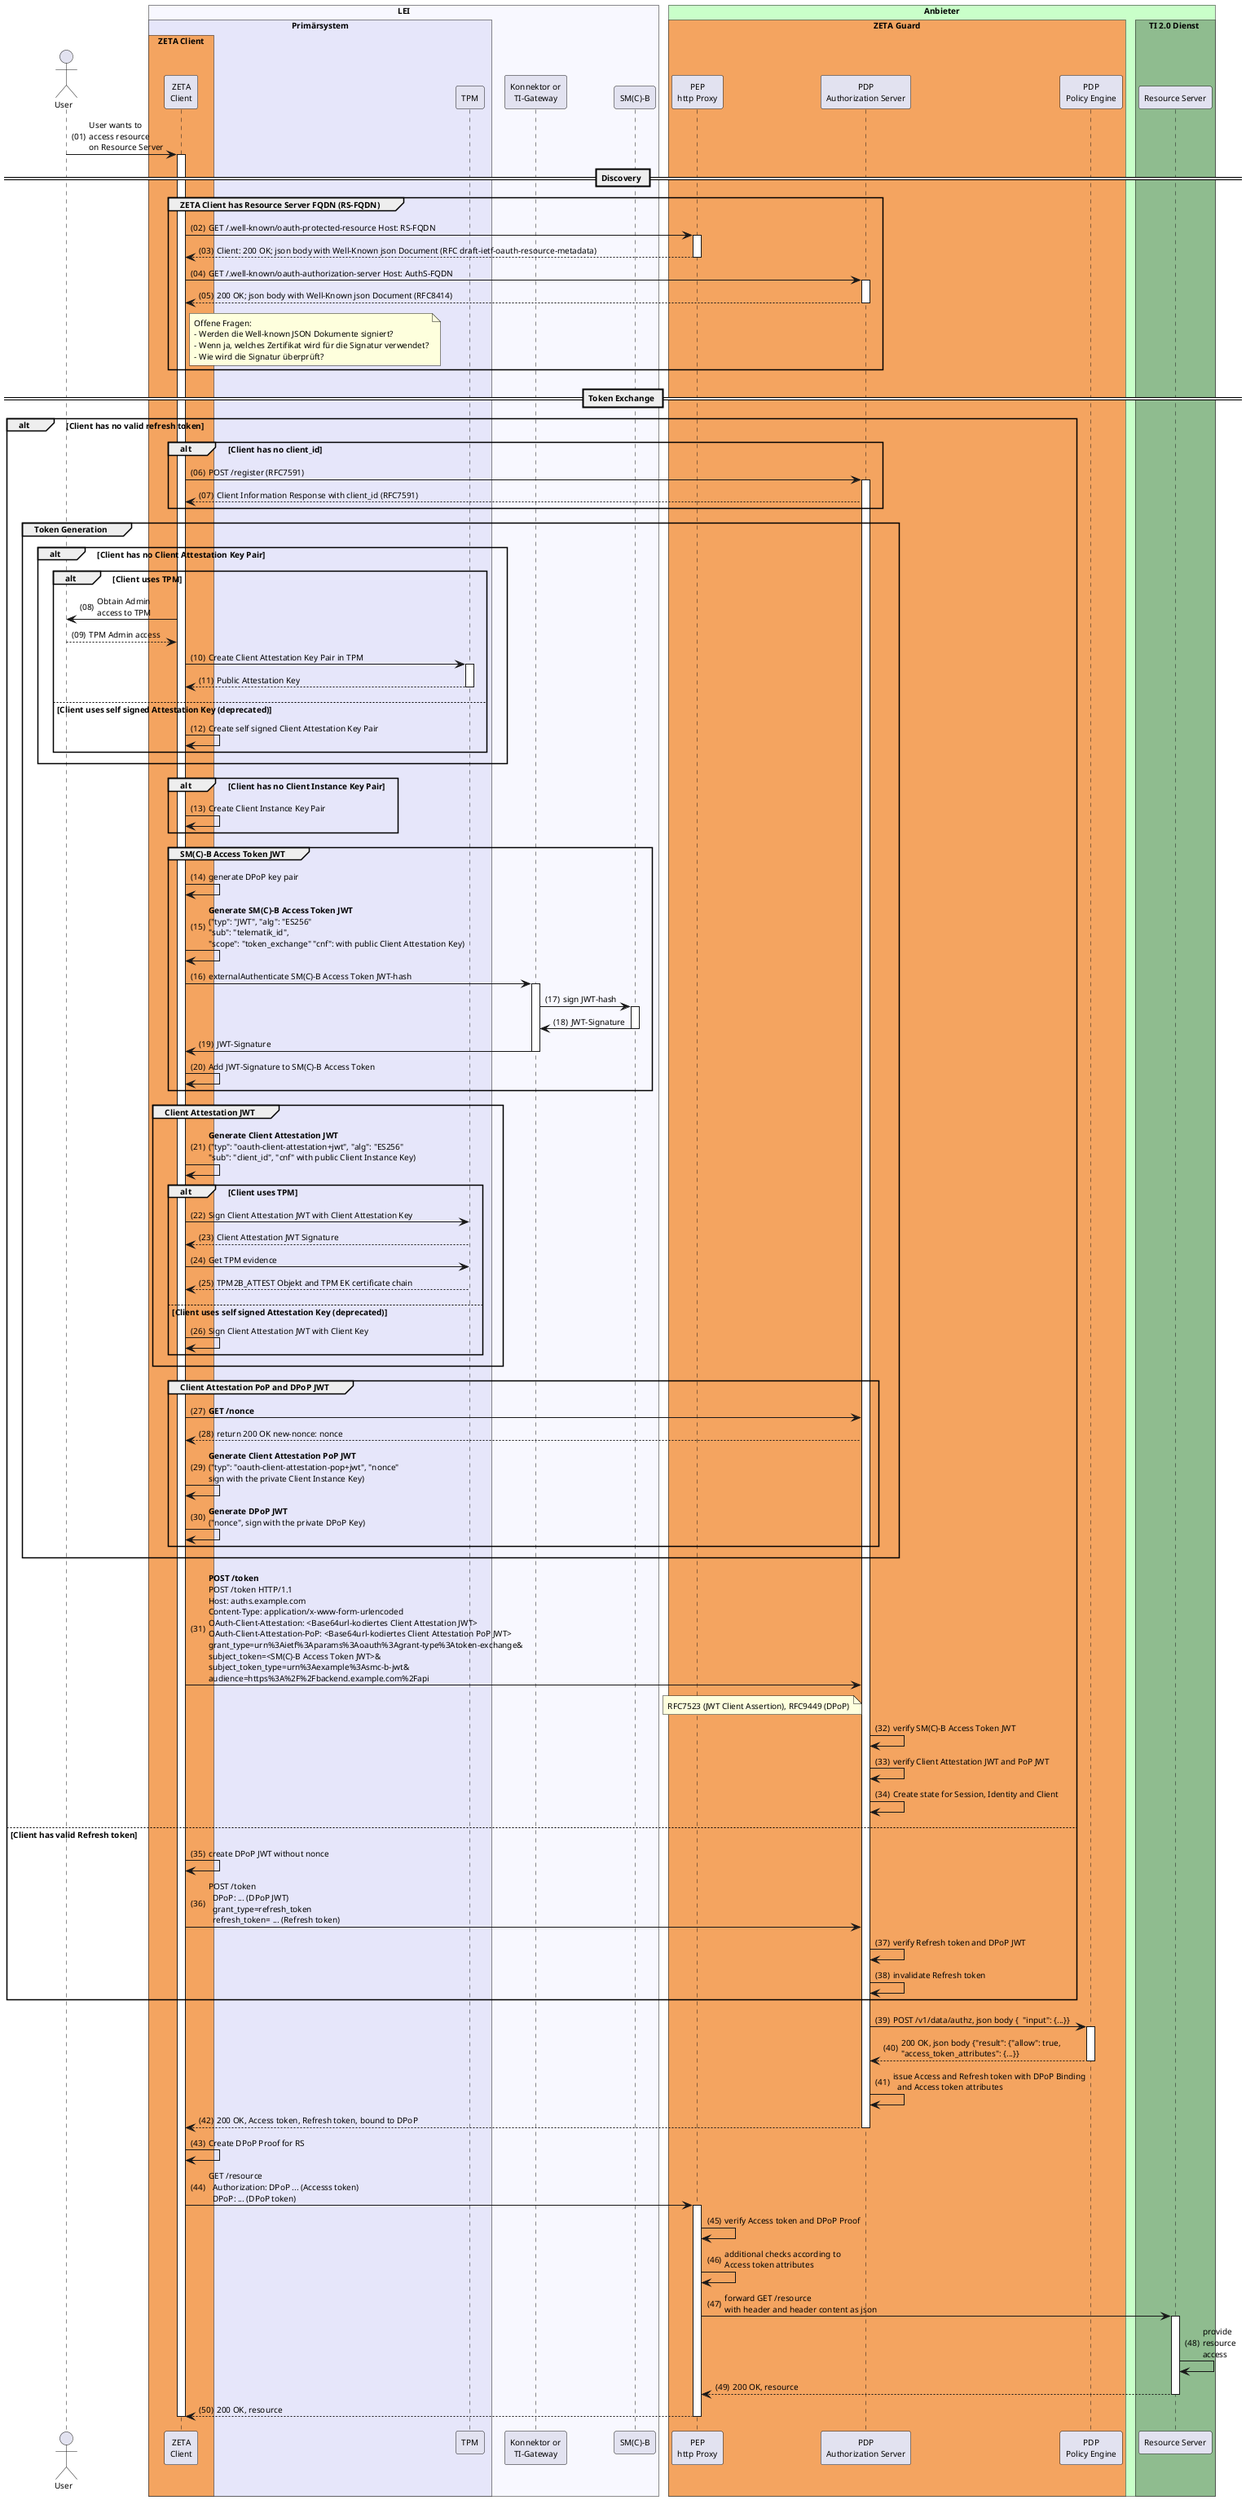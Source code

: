 @startuml "SM-B-Auth-token-exchange"
autonumber "(00)"
skinparam defaultFontSize 10
skinparam defaultFontName Helvetica
skinparam DefaultMonospacedFontName Courier
skinparam lengthAdjust none

!pragma teoz true

Actor User
box "LEI" #GhostWhite
  box "Primärsystem" #Lavender
    box "ZETA Client" #SandyBrown
      participant Client as "ZETA\nClient"
    end box
    participant TPM as "TPM"
  end box
  participant Konnektor as "Konnektor or\nTI-Gateway"
  participant SMB as "SM(C)-B"
end box

box "Anbieter" #TECHNOLOGY
  box "ZETA Guard" #SandyBrown
    participant HP as "PEP\nhttp Proxy"
    participant AuthS as "PDP\nAuthorization Server" 
    participant PE as "PDP\nPolicy Engine"
  end box
    box TI 2.0 Dienst #DarkSeaGreen
      participant RS as "Resource Server"
    end box
end box

User -> Client: User wants to\naccess resource\non Resource Server
activate Client

== Discovery ==

group ZETA Client has Resource Server FQDN (RS-FQDN)
  Client -> HP: GET /.well-known/oauth-protected-resource Host: RS-FQDN
  activate HP
  HP --> Client: Client: 200 OK; json body with Well-Known json Document (RFC draft-ietf-oauth-resource-metadata)
  deactivate HP
  Client -> AuthS: GET /.well-known/oauth-authorization-server Host: AuthS-FQDN
  activate AuthS
  AuthS --> Client: 200 OK; json body with Well-Known json Document (RFC8414)
  deactivate AuthS
  
  note right of Client
    Offene Fragen:
    - Werden die Well-known JSON Dokumente signiert?
    - Wenn ja, welches Zertifikat wird für die Signatur verwendet?
    - Wie wird die Signatur überprüft?
  end note

end

== Token Exchange ==

alt Client has no valid refresh token

alt Client has no client_id

  Client -> AuthS: POST /register (RFC7591)
  activate AuthS
  AuthS --> Client: Client Information Response with client_id (RFC7591)
end

group Token Generation

  alt Client has no Client Attestation Key Pair
    alt Client uses TPM
      Client -> User: Obtain Admin\naccess to TPM
      User --> Client: TPM Admin access
      Client -> TPM: Create Client Attestation Key Pair in TPM
      activate TPM
      TPM --> Client: Public Attestation Key
      deactivate TPM
    else Client uses self signed Attestation Key (deprecated)
      Client -> Client: Create self signed Client Attestation Key Pair
    end
  end

  alt Client has no Client Instance Key Pair
    Client -> Client: Create Client Instance Key Pair
  end

  group SM(C)-B Access Token JWT

    Client -> Client: generate DPoP key pair

    Client -> Client: **Generate SM(C)-B Access Token JWT**\n("typ": "JWT", "alg": "ES256"\n"sub": "telematik_id",\n"scope": "token_exchange" "cnf": with public Client Attestation Key)
    Client -> Konnektor: externalAuthenticate SM(C)-B Access Token JWT-hash
    activate Konnektor
    Konnektor -> SMB: sign JWT-hash
    activate SMB
    SMB -> Konnektor: JWT-Signature
    deactivate SMB
    Konnektor -> Client: JWT-Signature
    deactivate Konnektor
    Client -> Client: Add JWT-Signature to SM(C)-B Access Token
  end

  group Client Attestation JWT
    Client -> Client: **Generate Client Attestation JWT**\n("typ": "oauth-client-attestation+jwt", "alg": "ES256"\n"sub": "client_id", "cnf" with public Client Instance Key)
    alt Client uses TPM
      Client -> TPM: Sign Client Attestation JWT with Client Attestation Key
      TPM --> Client: Client Attestation JWT Signature
      Client -> TPM: Get TPM evidence
      TPM --> Client: TPM2B_ATTEST Objekt and TPM EK certificate chain
    else Client uses self signed Attestation Key (deprecated)
      Client -> Client: Sign Client Attestation JWT with Client Key
    end
  end

  group Client Attestation PoP and DPoP JWT
    Client -> AuthS: **GET /nonce**
    AuthS --> Client: return 200 OK new-nonce: nonce
    Client -> Client: **Generate Client Attestation PoP JWT**\n("typ": "oauth-client-attestation-pop+jwt", "nonce"\nsign with the private Client Instance Key)
    Client -> Client: **Generate DPoP JWT**\n("nonce", sign with the private DPoP Key)
  end
end

Client -> AuthS: **POST /token**\n\
POST /token HTTP/1.1\n\
Host: auths.example.com\n\
Content-Type: application/x-www-form-urlencoded\n\
OAuth-Client-Attestation: <Base64url-kodiertes Client Attestation JWT>\n\
OAuth-Client-Attestation-PoP: <Base64url-kodiertes Client Attestation PoP JWT>\n\
grant_type=urn%3Aietf%3Aparams%3Aoauth%3Agrant-type%3Atoken-exchange&\n\
subject_token=<SM(C)-B Access Token JWT>&\n\
subject_token_type=urn%3Aexample%3Asmc-b-jwt&\n\
audience=https%3A%2F%2Fbackend.example.com%2Fapi


/'
Client -> AuthS: **POST /token**\n\
  Content-Type: application/x-www-form-urlencoded\n\
  DPoP: ... (DPoP JWT)\n\
  grant_type=urn%3Aietf%3Aparams%3Aoauth%3Agrant-type%3Ajwt-bearer\n\
  assertion=eyJh... (Client Assertion JWT)
'/
note left of AuthS
  RFC7523 (JWT Client Assertion), RFC9449 (DPoP)
end note
AuthS -> AuthS: verify SM(C)-B Access Token JWT
AuthS -> AuthS: verify Client Attestation JWT and PoP JWT
AuthS -> AuthS: Create state for Session, Identity and Client

else Client has valid Refresh token
Client -> Client: create DPoP JWT without nonce
Client -> AuthS: POST /token\n\
  DPoP: ... (DPoP JWT)\n\
  grant_type=refresh_token\n\
  refresh_token= ... (Refresh token)
AuthS -> AuthS: verify Refresh token and DPoP JWT
AuthS -> AuthS: invalidate Refresh token
end

AuthS -> PE: POST /v1/data/authz, json body {  "input": {...}} 
activate PE
PE --> AuthS: 200 OK, json body {"result": {"allow": true,\n\
"access_token_attributes": {...}}
deactivate PE
AuthS -> AuthS: issue Access and Refresh token with DPoP Binding\n\
  and Access token attributes
AuthS --> Client: 200 OK, Access token, Refresh token, bound to DPoP
deactivate AuthS

Client -> Client: Create DPoP Proof for RS
Client -> HP: GET /resource\n\
  Authorization: DPoP ... (Accesss token)\n\
  DPoP: ... (DPoP token)
activate HP
HP -> HP: verify Access token and DPoP Proof
HP -> HP: additional checks according to\n\
Access token attributes
HP -> RS: forward GET /resource\n\
with header and header content as json
activate RS
RS -> RS: provide\nresource\naccess
RS --> HP: 200 OK, resource
deactivate RS
HP --> Client: 200 OK, resource
deactivate HP
deactivate RS
deactivate Client

@enduml